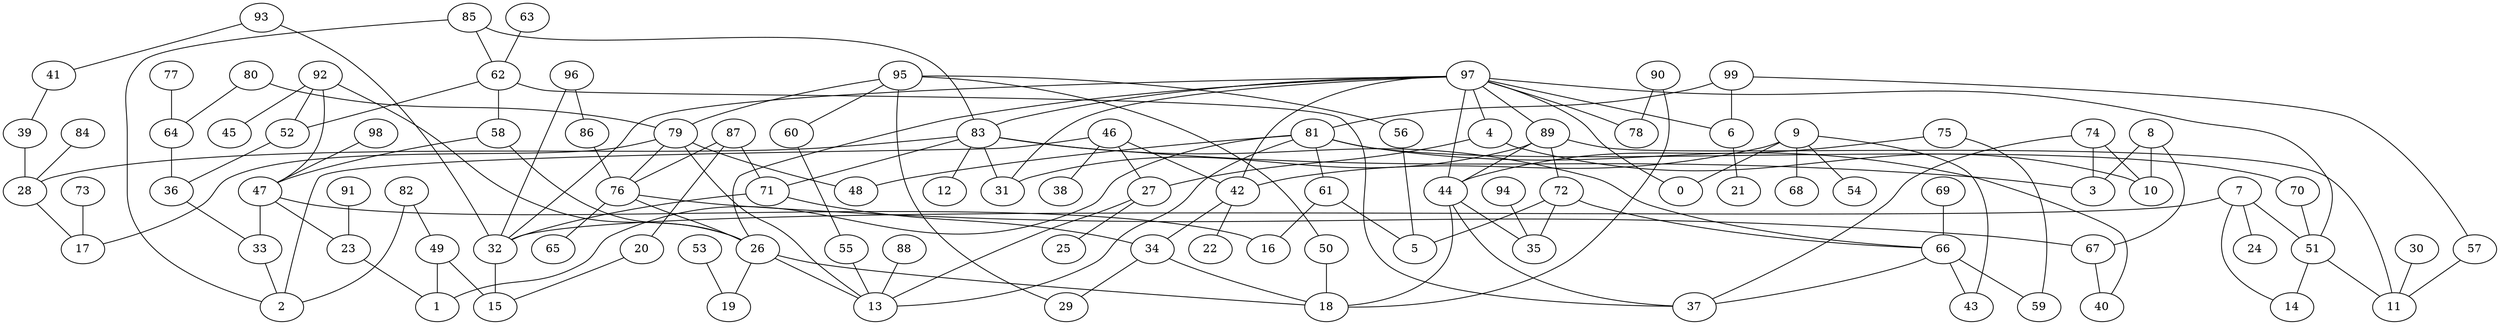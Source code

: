 digraph GG_graph {

subgraph G_graph {
edge [color = black]
"91" -> "23" [dir = none]
"82" -> "2" [dir = none]
"49" -> "1" [dir = none]
"87" -> "20" [dir = none]
"61" -> "16" [dir = none]
"88" -> "13" [dir = none]
"53" -> "19" [dir = none]
"63" -> "62" [dir = none]
"34" -> "18" [dir = none]
"20" -> "15" [dir = none]
"73" -> "17" [dir = none]
"75" -> "44" [dir = none]
"77" -> "64" [dir = none]
"36" -> "33" [dir = none]
"28" -> "17" [dir = none]
"41" -> "39" [dir = none]
"79" -> "48" [dir = none]
"79" -> "13" [dir = none]
"79" -> "76" [dir = none]
"27" -> "25" [dir = none]
"44" -> "35" [dir = none]
"44" -> "18" [dir = none]
"44" -> "37" [dir = none]
"99" -> "81" [dir = none]
"57" -> "11" [dir = none]
"97" -> "42" [dir = none]
"97" -> "4" [dir = none]
"97" -> "51" [dir = none]
"97" -> "26" [dir = none]
"97" -> "6" [dir = none]
"97" -> "32" [dir = none]
"97" -> "0" [dir = none]
"97" -> "78" [dir = none]
"97" -> "89" [dir = none]
"97" -> "31" [dir = none]
"52" -> "36" [dir = none]
"26" -> "19" [dir = none]
"80" -> "79" [dir = none]
"42" -> "22" [dir = none]
"89" -> "44" [dir = none]
"98" -> "47" [dir = none]
"92" -> "47" [dir = none]
"92" -> "52" [dir = none]
"92" -> "45" [dir = none]
"92" -> "26" [dir = none]
"74" -> "10" [dir = none]
"74" -> "3" [dir = none]
"83" -> "12" [dir = none]
"83" -> "66" [dir = none]
"83" -> "3" [dir = none]
"83" -> "71" [dir = none]
"83" -> "28" [dir = none]
"83" -> "31" [dir = none]
"76" -> "65" [dir = none]
"76" -> "67" [dir = none]
"76" -> "26" [dir = none]
"51" -> "14" [dir = none]
"51" -> "11" [dir = none]
"69" -> "66" [dir = none]
"95" -> "29" [dir = none]
"95" -> "56" [dir = none]
"95" -> "50" [dir = none]
"95" -> "60" [dir = none]
"95" -> "79" [dir = none]
"81" -> "1" [dir = none]
"81" -> "40" [dir = none]
"81" -> "70" [dir = none]
"81" -> "13" [dir = none]
"46" -> "27" [dir = none]
"46" -> "38" [dir = none]
"46" -> "42" [dir = none]
"66" -> "59" [dir = none]
"66" -> "43" [dir = none]
"93" -> "41" [dir = none]
"93" -> "32" [dir = none]
"9" -> "68" [dir = none]
"9" -> "54" [dir = none]
"9" -> "42" [dir = none]
"60" -> "55" [dir = none]
"6" -> "21" [dir = none]
"8" -> "3" [dir = none]
"62" -> "52" [dir = none]
"32" -> "15" [dir = none]
"7" -> "24" [dir = none]
"7" -> "51" [dir = none]
"72" -> "5" [dir = none]
"72" -> "66" [dir = none]
"94" -> "35" [dir = none]
"85" -> "2" [dir = none]
"85" -> "83" [dir = none]
"64" -> "36" [dir = none]
"90" -> "78" [dir = none]
"96" -> "86" [dir = none]
"96" -> "32" [dir = none]
"47" -> "23" [dir = none]
"47" -> "16" [dir = none]
"58" -> "26" [dir = none]
"30" -> "11" [dir = none]
"84" -> "28" [dir = none]
"56" -> "5" [dir = none]
"71" -> "34" [dir = none]
"4" -> "27" [dir = none]
"70" -> "51" [dir = none]
"79" -> "17" [dir = none]
"8" -> "10" [dir = none]
"90" -> "18" [dir = none]
"81" -> "61" [dir = none]
"26" -> "18" [dir = none]
"46" -> "2" [dir = none]
"42" -> "34" [dir = none]
"99" -> "6" [dir = none]
"87" -> "71" [dir = none]
"9" -> "43" [dir = none]
"39" -> "28" [dir = none]
"58" -> "47" [dir = none]
"61" -> "5" [dir = none]
"34" -> "29" [dir = none]
"86" -> "76" [dir = none]
"72" -> "35" [dir = none]
"67" -> "40" [dir = none]
"27" -> "13" [dir = none]
"9" -> "0" [dir = none]
"85" -> "62" [dir = none]
"97" -> "44" [dir = none]
"7" -> "32" [dir = none]
"99" -> "57" [dir = none]
"23" -> "1" [dir = none]
"74" -> "37" [dir = none]
"82" -> "49" [dir = none]
"87" -> "76" [dir = none]
"55" -> "13" [dir = none]
"47" -> "33" [dir = none]
"89" -> "31" [dir = none]
"62" -> "58" [dir = none]
"89" -> "11" [dir = none]
"49" -> "15" [dir = none]
"8" -> "67" [dir = none]
"71" -> "32" [dir = none]
"4" -> "10" [dir = none]
"80" -> "64" [dir = none]
"89" -> "72" [dir = none]
"33" -> "2" [dir = none]
"50" -> "18" [dir = none]
"26" -> "13" [dir = none]
"81" -> "48" [dir = none]
"75" -> "59" [dir = none]
"7" -> "14" [dir = none]
"62" -> "37" [dir = none]
"97" -> "83" [dir = none]
"66" -> "37" [dir = none]
}

}

